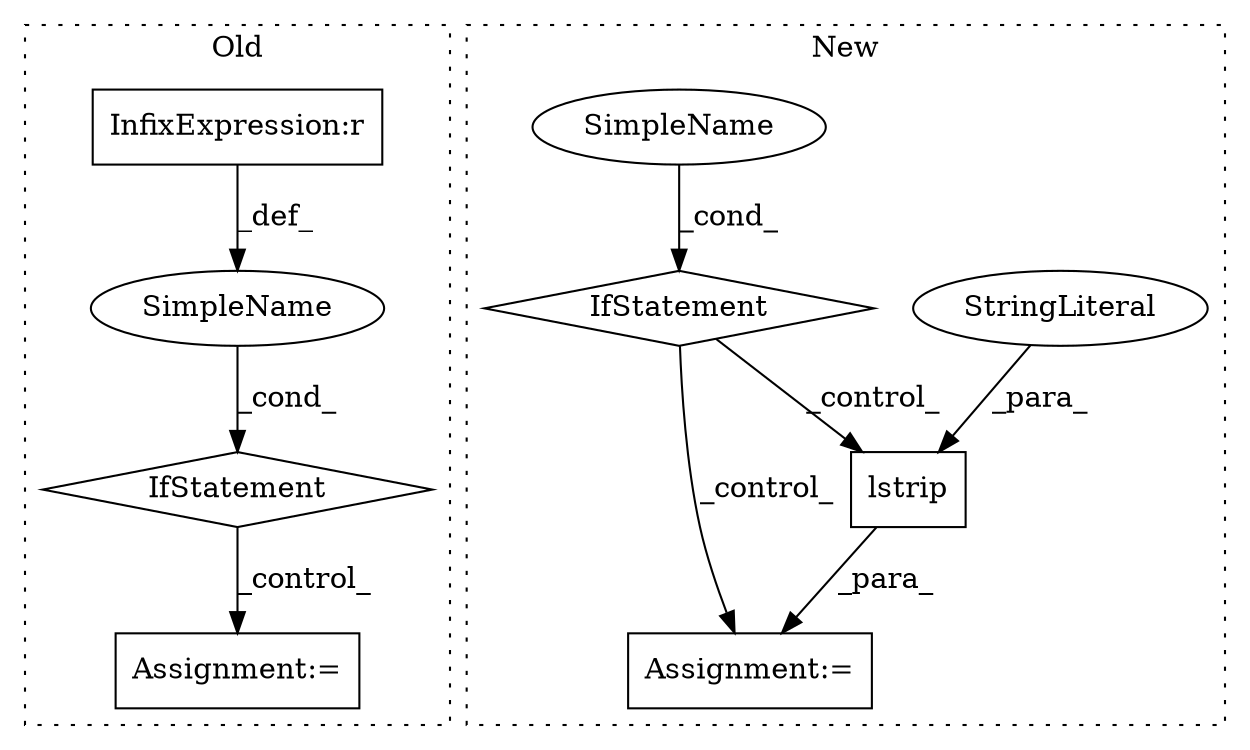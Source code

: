 digraph G {
subgraph cluster0 {
1 [label="IfStatement" a="25" s="14168,14184" l="4,2" shape="diamond"];
4 [label="InfixExpression:r" a="27" s="14180" l="3" shape="box"];
5 [label="Assignment:=" a="7" s="14229" l="13" shape="box"];
6 [label="SimpleName" a="42" s="" l="" shape="ellipse"];
label = "Old";
style="dotted";
}
subgraph cluster1 {
2 [label="lstrip" a="32" s="14067,14077" l="7,1" shape="box"];
3 [label="StringLiteral" a="45" s="14074" l="3" shape="ellipse"];
7 [label="IfStatement" a="25" s="13985,14013" l="4,2" shape="diamond"];
8 [label="SimpleName" a="42" s="" l="" shape="ellipse"];
9 [label="Assignment:=" a="7" s="14045" l="1" shape="box"];
label = "New";
style="dotted";
}
1 -> 5 [label="_control_"];
2 -> 9 [label="_para_"];
3 -> 2 [label="_para_"];
4 -> 6 [label="_def_"];
6 -> 1 [label="_cond_"];
7 -> 9 [label="_control_"];
7 -> 2 [label="_control_"];
8 -> 7 [label="_cond_"];
}